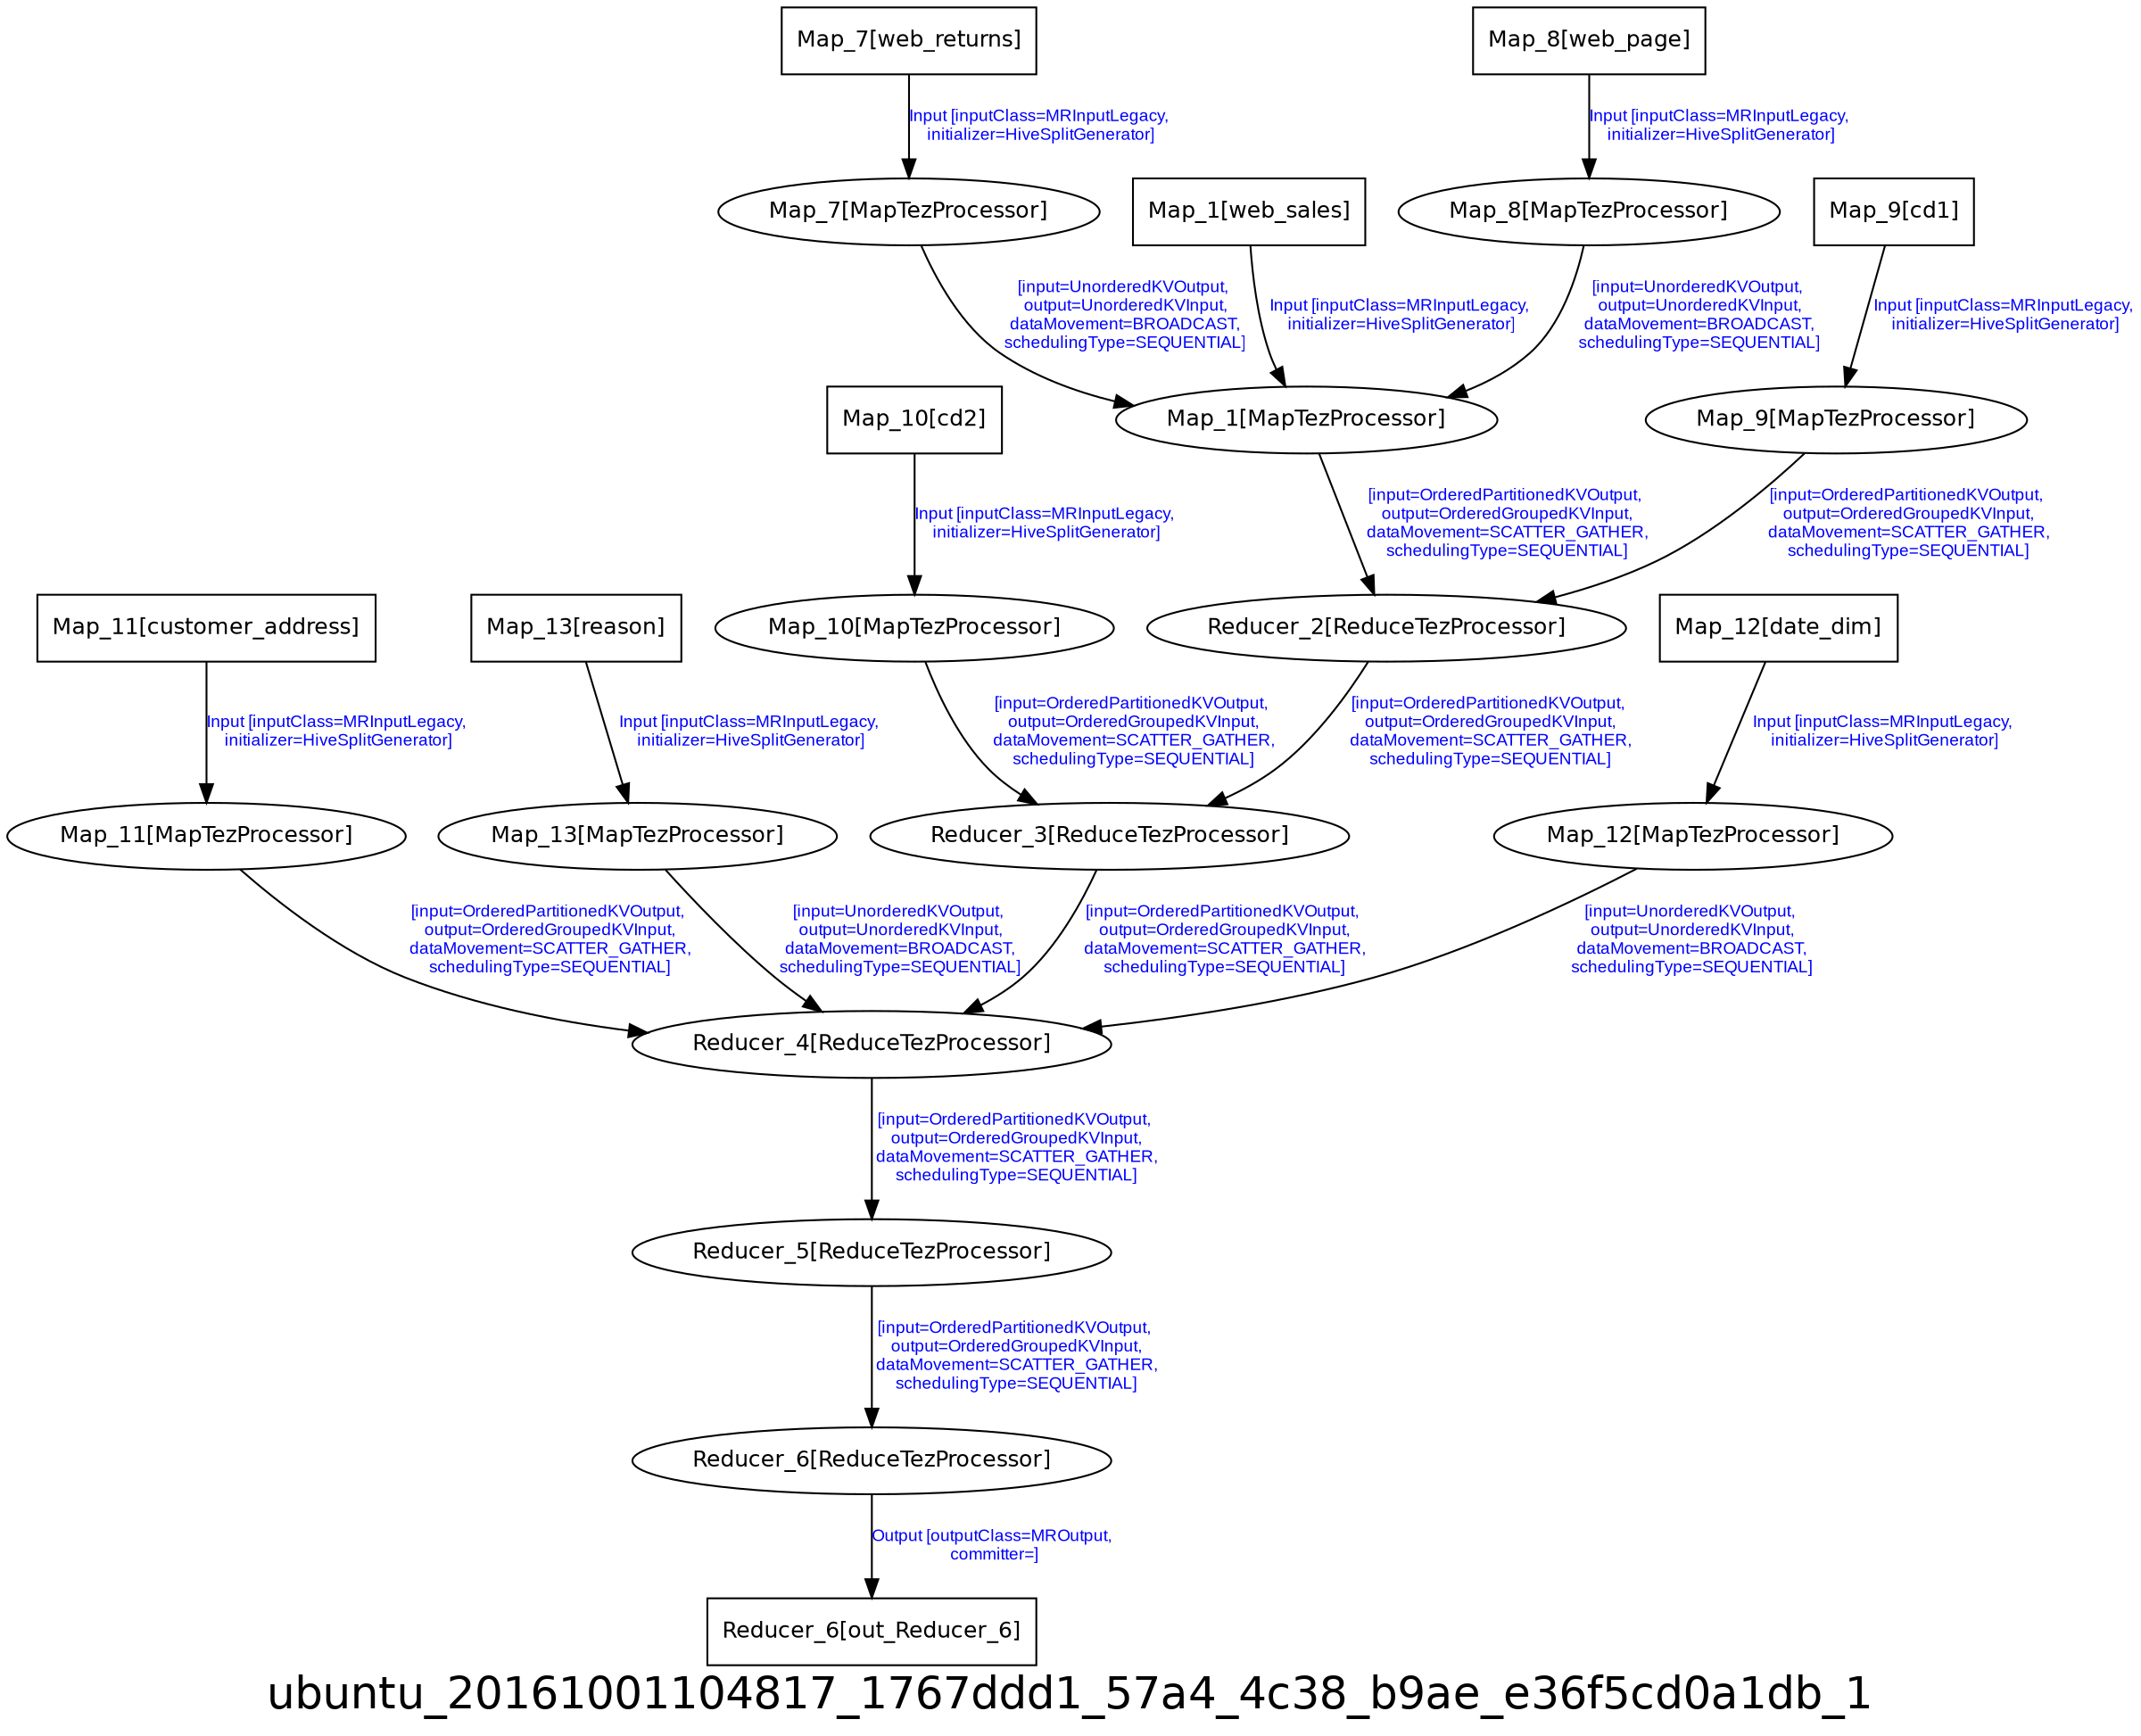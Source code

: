 digraph ubuntu_20161001104817_1767ddd1_57a4_4c38_b9ae_e36f5cd0a1db_1 {
graph [ label="ubuntu_20161001104817_1767ddd1_57a4_4c38_b9ae_e36f5cd0a1db_1", fontsize=24, fontname=Helvetica];
node [fontsize=12, fontname=Helvetica];
edge [fontsize=9, fontcolor=blue, fontname=Arial];
"ubuntu_20161001104817_1767ddd1_57a4_4c38_b9ae_e36f5cd0a1db_1.Reducer_6_out_Reducer_6" [ label = "Reducer_6[out_Reducer_6]", shape = "box" ];
"ubuntu_20161001104817_1767ddd1_57a4_4c38_b9ae_e36f5cd0a1db_1.Map_11" [ label = "Map_11[MapTezProcessor]" ];
"ubuntu_20161001104817_1767ddd1_57a4_4c38_b9ae_e36f5cd0a1db_1.Map_11" -> "ubuntu_20161001104817_1767ddd1_57a4_4c38_b9ae_e36f5cd0a1db_1.Reducer_4" [ label = "[input=OrderedPartitionedKVOutput,\n output=OrderedGroupedKVInput,\n dataMovement=SCATTER_GATHER,\n schedulingType=SEQUENTIAL]" ];
"ubuntu_20161001104817_1767ddd1_57a4_4c38_b9ae_e36f5cd0a1db_1.Map_13" [ label = "Map_13[MapTezProcessor]" ];
"ubuntu_20161001104817_1767ddd1_57a4_4c38_b9ae_e36f5cd0a1db_1.Map_13" -> "ubuntu_20161001104817_1767ddd1_57a4_4c38_b9ae_e36f5cd0a1db_1.Reducer_4" [ label = "[input=UnorderedKVOutput,\n output=UnorderedKVInput,\n dataMovement=BROADCAST,\n schedulingType=SEQUENTIAL]" ];
"ubuntu_20161001104817_1767ddd1_57a4_4c38_b9ae_e36f5cd0a1db_1.Map_13_reason" [ label = "Map_13[reason]", shape = "box" ];
"ubuntu_20161001104817_1767ddd1_57a4_4c38_b9ae_e36f5cd0a1db_1.Map_13_reason" -> "ubuntu_20161001104817_1767ddd1_57a4_4c38_b9ae_e36f5cd0a1db_1.Map_13" [ label = "Input [inputClass=MRInputLegacy,\n initializer=HiveSplitGenerator]" ];
"ubuntu_20161001104817_1767ddd1_57a4_4c38_b9ae_e36f5cd0a1db_1.Map_10_cd2" [ label = "Map_10[cd2]", shape = "box" ];
"ubuntu_20161001104817_1767ddd1_57a4_4c38_b9ae_e36f5cd0a1db_1.Map_10_cd2" -> "ubuntu_20161001104817_1767ddd1_57a4_4c38_b9ae_e36f5cd0a1db_1.Map_10" [ label = "Input [inputClass=MRInputLegacy,\n initializer=HiveSplitGenerator]" ];
"ubuntu_20161001104817_1767ddd1_57a4_4c38_b9ae_e36f5cd0a1db_1.Map_7_web_returns" [ label = "Map_7[web_returns]", shape = "box" ];
"ubuntu_20161001104817_1767ddd1_57a4_4c38_b9ae_e36f5cd0a1db_1.Map_7_web_returns" -> "ubuntu_20161001104817_1767ddd1_57a4_4c38_b9ae_e36f5cd0a1db_1.Map_7" [ label = "Input [inputClass=MRInputLegacy,\n initializer=HiveSplitGenerator]" ];
"ubuntu_20161001104817_1767ddd1_57a4_4c38_b9ae_e36f5cd0a1db_1.Reducer_5" [ label = "Reducer_5[ReduceTezProcessor]" ];
"ubuntu_20161001104817_1767ddd1_57a4_4c38_b9ae_e36f5cd0a1db_1.Reducer_5" -> "ubuntu_20161001104817_1767ddd1_57a4_4c38_b9ae_e36f5cd0a1db_1.Reducer_6" [ label = "[input=OrderedPartitionedKVOutput,\n output=OrderedGroupedKVInput,\n dataMovement=SCATTER_GATHER,\n schedulingType=SEQUENTIAL]" ];
"ubuntu_20161001104817_1767ddd1_57a4_4c38_b9ae_e36f5cd0a1db_1.Reducer_2" [ label = "Reducer_2[ReduceTezProcessor]" ];
"ubuntu_20161001104817_1767ddd1_57a4_4c38_b9ae_e36f5cd0a1db_1.Reducer_2" -> "ubuntu_20161001104817_1767ddd1_57a4_4c38_b9ae_e36f5cd0a1db_1.Reducer_3" [ label = "[input=OrderedPartitionedKVOutput,\n output=OrderedGroupedKVInput,\n dataMovement=SCATTER_GATHER,\n schedulingType=SEQUENTIAL]" ];
"ubuntu_20161001104817_1767ddd1_57a4_4c38_b9ae_e36f5cd0a1db_1.Map_1" [ label = "Map_1[MapTezProcessor]" ];
"ubuntu_20161001104817_1767ddd1_57a4_4c38_b9ae_e36f5cd0a1db_1.Map_1" -> "ubuntu_20161001104817_1767ddd1_57a4_4c38_b9ae_e36f5cd0a1db_1.Reducer_2" [ label = "[input=OrderedPartitionedKVOutput,\n output=OrderedGroupedKVInput,\n dataMovement=SCATTER_GATHER,\n schedulingType=SEQUENTIAL]" ];
"ubuntu_20161001104817_1767ddd1_57a4_4c38_b9ae_e36f5cd0a1db_1.Map_10" [ label = "Map_10[MapTezProcessor]" ];
"ubuntu_20161001104817_1767ddd1_57a4_4c38_b9ae_e36f5cd0a1db_1.Map_10" -> "ubuntu_20161001104817_1767ddd1_57a4_4c38_b9ae_e36f5cd0a1db_1.Reducer_3" [ label = "[input=OrderedPartitionedKVOutput,\n output=OrderedGroupedKVInput,\n dataMovement=SCATTER_GATHER,\n schedulingType=SEQUENTIAL]" ];
"ubuntu_20161001104817_1767ddd1_57a4_4c38_b9ae_e36f5cd0a1db_1.Map_1_web_sales" [ label = "Map_1[web_sales]", shape = "box" ];
"ubuntu_20161001104817_1767ddd1_57a4_4c38_b9ae_e36f5cd0a1db_1.Map_1_web_sales" -> "ubuntu_20161001104817_1767ddd1_57a4_4c38_b9ae_e36f5cd0a1db_1.Map_1" [ label = "Input [inputClass=MRInputLegacy,\n initializer=HiveSplitGenerator]" ];
"ubuntu_20161001104817_1767ddd1_57a4_4c38_b9ae_e36f5cd0a1db_1.Reducer_4" [ label = "Reducer_4[ReduceTezProcessor]" ];
"ubuntu_20161001104817_1767ddd1_57a4_4c38_b9ae_e36f5cd0a1db_1.Reducer_4" -> "ubuntu_20161001104817_1767ddd1_57a4_4c38_b9ae_e36f5cd0a1db_1.Reducer_5" [ label = "[input=OrderedPartitionedKVOutput,\n output=OrderedGroupedKVInput,\n dataMovement=SCATTER_GATHER,\n schedulingType=SEQUENTIAL]" ];
"ubuntu_20161001104817_1767ddd1_57a4_4c38_b9ae_e36f5cd0a1db_1.Map_9" [ label = "Map_9[MapTezProcessor]" ];
"ubuntu_20161001104817_1767ddd1_57a4_4c38_b9ae_e36f5cd0a1db_1.Map_9" -> "ubuntu_20161001104817_1767ddd1_57a4_4c38_b9ae_e36f5cd0a1db_1.Reducer_2" [ label = "[input=OrderedPartitionedKVOutput,\n output=OrderedGroupedKVInput,\n dataMovement=SCATTER_GATHER,\n schedulingType=SEQUENTIAL]" ];
"ubuntu_20161001104817_1767ddd1_57a4_4c38_b9ae_e36f5cd0a1db_1.Map_12" [ label = "Map_12[MapTezProcessor]" ];
"ubuntu_20161001104817_1767ddd1_57a4_4c38_b9ae_e36f5cd0a1db_1.Map_12" -> "ubuntu_20161001104817_1767ddd1_57a4_4c38_b9ae_e36f5cd0a1db_1.Reducer_4" [ label = "[input=UnorderedKVOutput,\n output=UnorderedKVInput,\n dataMovement=BROADCAST,\n schedulingType=SEQUENTIAL]" ];
"ubuntu_20161001104817_1767ddd1_57a4_4c38_b9ae_e36f5cd0a1db_1.Map_11_customer_address" [ label = "Map_11[customer_address]", shape = "box" ];
"ubuntu_20161001104817_1767ddd1_57a4_4c38_b9ae_e36f5cd0a1db_1.Map_11_customer_address" -> "ubuntu_20161001104817_1767ddd1_57a4_4c38_b9ae_e36f5cd0a1db_1.Map_11" [ label = "Input [inputClass=MRInputLegacy,\n initializer=HiveSplitGenerator]" ];
"ubuntu_20161001104817_1767ddd1_57a4_4c38_b9ae_e36f5cd0a1db_1.Reducer_6" [ label = "Reducer_6[ReduceTezProcessor]" ];
"ubuntu_20161001104817_1767ddd1_57a4_4c38_b9ae_e36f5cd0a1db_1.Reducer_6" -> "ubuntu_20161001104817_1767ddd1_57a4_4c38_b9ae_e36f5cd0a1db_1.Reducer_6_out_Reducer_6" [ label = "Output [outputClass=MROutput,\n committer=]" ];
"ubuntu_20161001104817_1767ddd1_57a4_4c38_b9ae_e36f5cd0a1db_1.Map_12_date_dim" [ label = "Map_12[date_dim]", shape = "box" ];
"ubuntu_20161001104817_1767ddd1_57a4_4c38_b9ae_e36f5cd0a1db_1.Map_12_date_dim" -> "ubuntu_20161001104817_1767ddd1_57a4_4c38_b9ae_e36f5cd0a1db_1.Map_12" [ label = "Input [inputClass=MRInputLegacy,\n initializer=HiveSplitGenerator]" ];
"ubuntu_20161001104817_1767ddd1_57a4_4c38_b9ae_e36f5cd0a1db_1.Map_7" [ label = "Map_7[MapTezProcessor]" ];
"ubuntu_20161001104817_1767ddd1_57a4_4c38_b9ae_e36f5cd0a1db_1.Map_7" -> "ubuntu_20161001104817_1767ddd1_57a4_4c38_b9ae_e36f5cd0a1db_1.Map_1" [ label = "[input=UnorderedKVOutput,\n output=UnorderedKVInput,\n dataMovement=BROADCAST,\n schedulingType=SEQUENTIAL]" ];
"ubuntu_20161001104817_1767ddd1_57a4_4c38_b9ae_e36f5cd0a1db_1.Map_9_cd1" [ label = "Map_9[cd1]", shape = "box" ];
"ubuntu_20161001104817_1767ddd1_57a4_4c38_b9ae_e36f5cd0a1db_1.Map_9_cd1" -> "ubuntu_20161001104817_1767ddd1_57a4_4c38_b9ae_e36f5cd0a1db_1.Map_9" [ label = "Input [inputClass=MRInputLegacy,\n initializer=HiveSplitGenerator]" ];
"ubuntu_20161001104817_1767ddd1_57a4_4c38_b9ae_e36f5cd0a1db_1.Reducer_3" [ label = "Reducer_3[ReduceTezProcessor]" ];
"ubuntu_20161001104817_1767ddd1_57a4_4c38_b9ae_e36f5cd0a1db_1.Reducer_3" -> "ubuntu_20161001104817_1767ddd1_57a4_4c38_b9ae_e36f5cd0a1db_1.Reducer_4" [ label = "[input=OrderedPartitionedKVOutput,\n output=OrderedGroupedKVInput,\n dataMovement=SCATTER_GATHER,\n schedulingType=SEQUENTIAL]" ];
"ubuntu_20161001104817_1767ddd1_57a4_4c38_b9ae_e36f5cd0a1db_1.Map_8" [ label = "Map_8[MapTezProcessor]" ];
"ubuntu_20161001104817_1767ddd1_57a4_4c38_b9ae_e36f5cd0a1db_1.Map_8" -> "ubuntu_20161001104817_1767ddd1_57a4_4c38_b9ae_e36f5cd0a1db_1.Map_1" [ label = "[input=UnorderedKVOutput,\n output=UnorderedKVInput,\n dataMovement=BROADCAST,\n schedulingType=SEQUENTIAL]" ];
"ubuntu_20161001104817_1767ddd1_57a4_4c38_b9ae_e36f5cd0a1db_1.Map_8_web_page" [ label = "Map_8[web_page]", shape = "box" ];
"ubuntu_20161001104817_1767ddd1_57a4_4c38_b9ae_e36f5cd0a1db_1.Map_8_web_page" -> "ubuntu_20161001104817_1767ddd1_57a4_4c38_b9ae_e36f5cd0a1db_1.Map_8" [ label = "Input [inputClass=MRInputLegacy,\n initializer=HiveSplitGenerator]" ];
}
